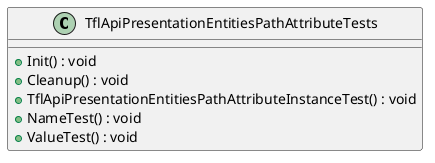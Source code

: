 @startuml
class TflApiPresentationEntitiesPathAttributeTests {
    + Init() : void
    + Cleanup() : void
    + TflApiPresentationEntitiesPathAttributeInstanceTest() : void
    + NameTest() : void
    + ValueTest() : void
}
@enduml
